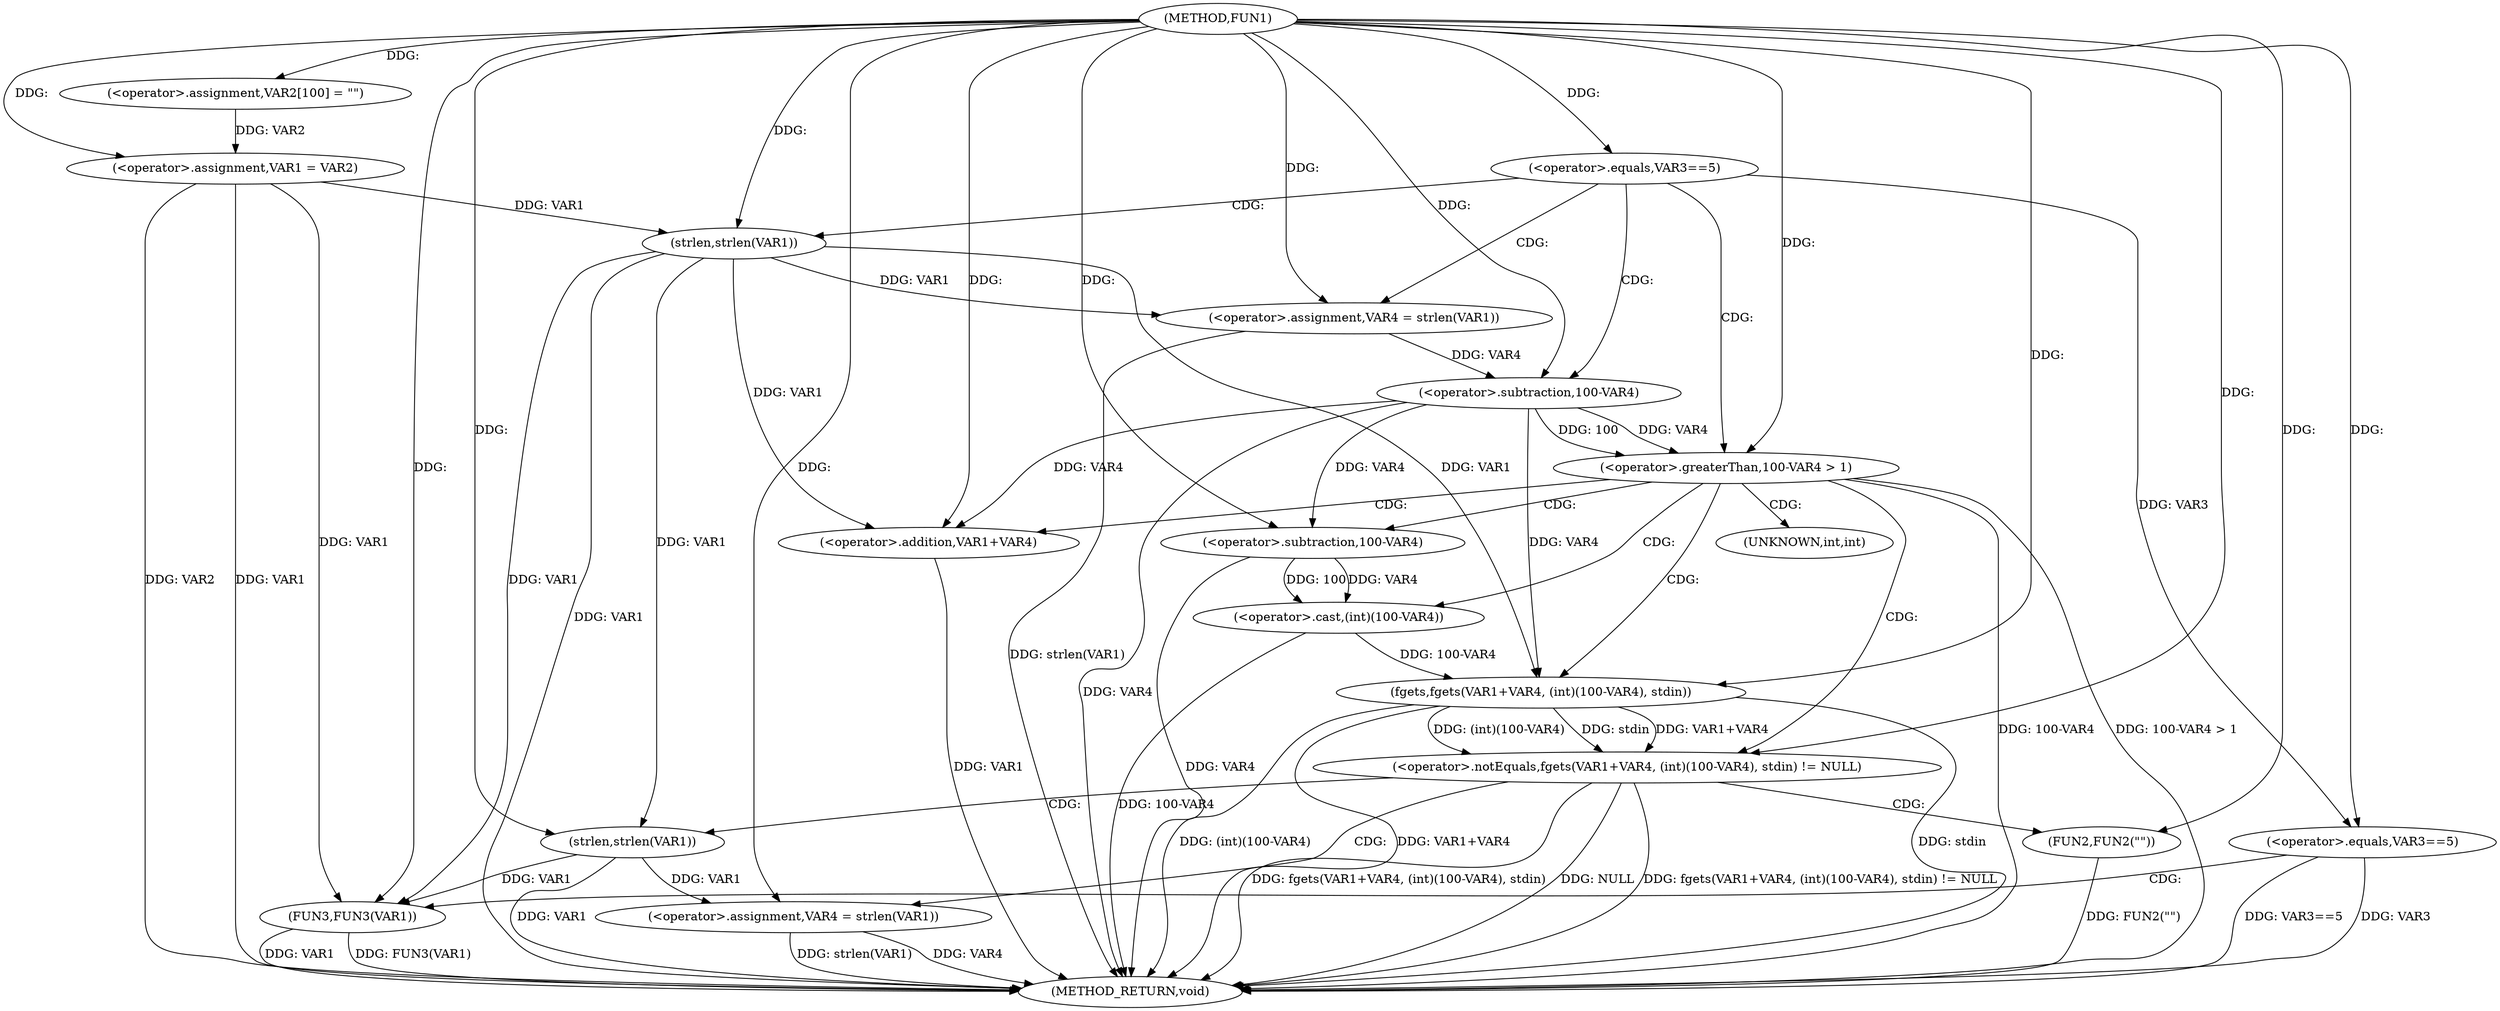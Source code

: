 digraph FUN1 {  
"1000100" [label = "(METHOD,FUN1)" ]
"1000158" [label = "(METHOD_RETURN,void)" ]
"1000104" [label = "(<operator>.assignment,VAR2[100] = \"\")" ]
"1000107" [label = "(<operator>.assignment,VAR1 = VAR2)" ]
"1000111" [label = "(<operator>.equals,VAR3==5)" ]
"1000117" [label = "(<operator>.assignment,VAR4 = strlen(VAR1))" ]
"1000119" [label = "(strlen,strlen(VAR1))" ]
"1000122" [label = "(<operator>.greaterThan,100-VAR4 > 1)" ]
"1000123" [label = "(<operator>.subtraction,100-VAR4)" ]
"1000129" [label = "(<operator>.notEquals,fgets(VAR1+VAR4, (int)(100-VAR4), stdin) != NULL)" ]
"1000130" [label = "(fgets,fgets(VAR1+VAR4, (int)(100-VAR4), stdin))" ]
"1000131" [label = "(<operator>.addition,VAR1+VAR4)" ]
"1000134" [label = "(<operator>.cast,(int)(100-VAR4))" ]
"1000136" [label = "(<operator>.subtraction,100-VAR4)" ]
"1000142" [label = "(<operator>.assignment,VAR4 = strlen(VAR1))" ]
"1000144" [label = "(strlen,strlen(VAR1))" ]
"1000149" [label = "(FUN2,FUN2(\"\"))" ]
"1000152" [label = "(<operator>.equals,VAR3==5)" ]
"1000156" [label = "(FUN3,FUN3(VAR1))" ]
"1000135" [label = "(UNKNOWN,int,int)" ]
  "1000129" -> "1000158"  [ label = "DDG: fgets(VAR1+VAR4, (int)(100-VAR4), stdin)"] 
  "1000123" -> "1000158"  [ label = "DDG: VAR4"] 
  "1000107" -> "1000158"  [ label = "DDG: VAR1"] 
  "1000156" -> "1000158"  [ label = "DDG: VAR1"] 
  "1000149" -> "1000158"  [ label = "DDG: FUN2(\"\")"] 
  "1000152" -> "1000158"  [ label = "DDG: VAR3"] 
  "1000119" -> "1000158"  [ label = "DDG: VAR1"] 
  "1000117" -> "1000158"  [ label = "DDG: strlen(VAR1)"] 
  "1000107" -> "1000158"  [ label = "DDG: VAR2"] 
  "1000130" -> "1000158"  [ label = "DDG: VAR1+VAR4"] 
  "1000122" -> "1000158"  [ label = "DDG: 100-VAR4"] 
  "1000131" -> "1000158"  [ label = "DDG: VAR1"] 
  "1000130" -> "1000158"  [ label = "DDG: stdin"] 
  "1000129" -> "1000158"  [ label = "DDG: NULL"] 
  "1000152" -> "1000158"  [ label = "DDG: VAR3==5"] 
  "1000129" -> "1000158"  [ label = "DDG: fgets(VAR1+VAR4, (int)(100-VAR4), stdin) != NULL"] 
  "1000142" -> "1000158"  [ label = "DDG: strlen(VAR1)"] 
  "1000130" -> "1000158"  [ label = "DDG: (int)(100-VAR4)"] 
  "1000142" -> "1000158"  [ label = "DDG: VAR4"] 
  "1000134" -> "1000158"  [ label = "DDG: 100-VAR4"] 
  "1000122" -> "1000158"  [ label = "DDG: 100-VAR4 > 1"] 
  "1000144" -> "1000158"  [ label = "DDG: VAR1"] 
  "1000156" -> "1000158"  [ label = "DDG: FUN3(VAR1)"] 
  "1000136" -> "1000158"  [ label = "DDG: VAR4"] 
  "1000100" -> "1000104"  [ label = "DDG: "] 
  "1000104" -> "1000107"  [ label = "DDG: VAR2"] 
  "1000100" -> "1000107"  [ label = "DDG: "] 
  "1000100" -> "1000111"  [ label = "DDG: "] 
  "1000119" -> "1000117"  [ label = "DDG: VAR1"] 
  "1000100" -> "1000117"  [ label = "DDG: "] 
  "1000107" -> "1000119"  [ label = "DDG: VAR1"] 
  "1000100" -> "1000119"  [ label = "DDG: "] 
  "1000123" -> "1000122"  [ label = "DDG: 100"] 
  "1000123" -> "1000122"  [ label = "DDG: VAR4"] 
  "1000100" -> "1000123"  [ label = "DDG: "] 
  "1000117" -> "1000123"  [ label = "DDG: VAR4"] 
  "1000100" -> "1000122"  [ label = "DDG: "] 
  "1000130" -> "1000129"  [ label = "DDG: VAR1+VAR4"] 
  "1000130" -> "1000129"  [ label = "DDG: (int)(100-VAR4)"] 
  "1000130" -> "1000129"  [ label = "DDG: stdin"] 
  "1000119" -> "1000130"  [ label = "DDG: VAR1"] 
  "1000100" -> "1000130"  [ label = "DDG: "] 
  "1000123" -> "1000130"  [ label = "DDG: VAR4"] 
  "1000119" -> "1000131"  [ label = "DDG: VAR1"] 
  "1000100" -> "1000131"  [ label = "DDG: "] 
  "1000123" -> "1000131"  [ label = "DDG: VAR4"] 
  "1000134" -> "1000130"  [ label = "DDG: 100-VAR4"] 
  "1000136" -> "1000134"  [ label = "DDG: 100"] 
  "1000136" -> "1000134"  [ label = "DDG: VAR4"] 
  "1000100" -> "1000136"  [ label = "DDG: "] 
  "1000123" -> "1000136"  [ label = "DDG: VAR4"] 
  "1000100" -> "1000129"  [ label = "DDG: "] 
  "1000144" -> "1000142"  [ label = "DDG: VAR1"] 
  "1000100" -> "1000142"  [ label = "DDG: "] 
  "1000100" -> "1000144"  [ label = "DDG: "] 
  "1000119" -> "1000144"  [ label = "DDG: VAR1"] 
  "1000100" -> "1000149"  [ label = "DDG: "] 
  "1000111" -> "1000152"  [ label = "DDG: VAR3"] 
  "1000100" -> "1000152"  [ label = "DDG: "] 
  "1000107" -> "1000156"  [ label = "DDG: VAR1"] 
  "1000119" -> "1000156"  [ label = "DDG: VAR1"] 
  "1000144" -> "1000156"  [ label = "DDG: VAR1"] 
  "1000100" -> "1000156"  [ label = "DDG: "] 
  "1000111" -> "1000117"  [ label = "CDG: "] 
  "1000111" -> "1000123"  [ label = "CDG: "] 
  "1000111" -> "1000119"  [ label = "CDG: "] 
  "1000111" -> "1000122"  [ label = "CDG: "] 
  "1000122" -> "1000131"  [ label = "CDG: "] 
  "1000122" -> "1000129"  [ label = "CDG: "] 
  "1000122" -> "1000130"  [ label = "CDG: "] 
  "1000122" -> "1000135"  [ label = "CDG: "] 
  "1000122" -> "1000136"  [ label = "CDG: "] 
  "1000122" -> "1000134"  [ label = "CDG: "] 
  "1000129" -> "1000142"  [ label = "CDG: "] 
  "1000129" -> "1000144"  [ label = "CDG: "] 
  "1000129" -> "1000149"  [ label = "CDG: "] 
  "1000152" -> "1000156"  [ label = "CDG: "] 
}
